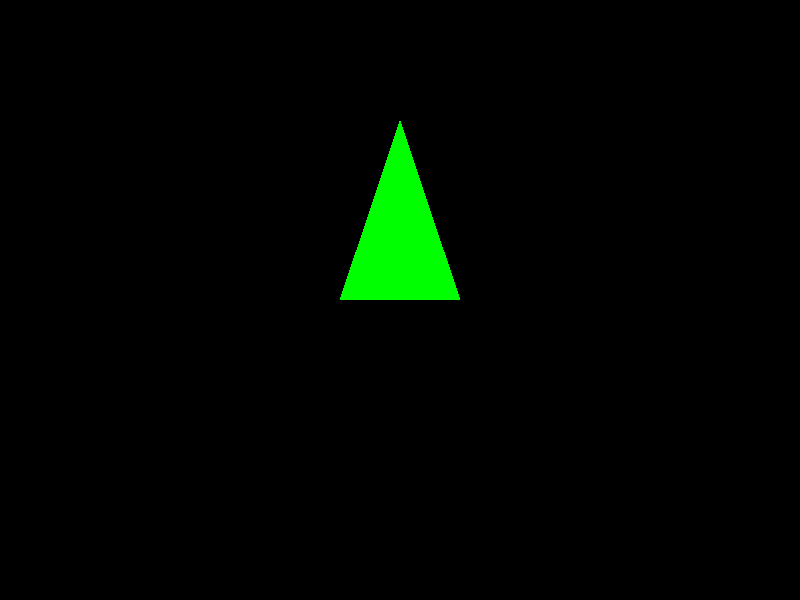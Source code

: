 //  2_cone1.pov
  
camera{ 
  location <0.0, 0.0, -10.0> 
  look_at  <0.0, 0.0, 0.0>
} 

light_source { 
  <5.0,5.0,-5.0> 
  color rgb <1.0, 1.0, 1.0>
} 

cone {  
  <0, 3, 0>, 0.0   
  <0, 0, 0>, 1.0  
  open          
  pigment {color rgb <0.0, 1.0, 0.0>}
}




